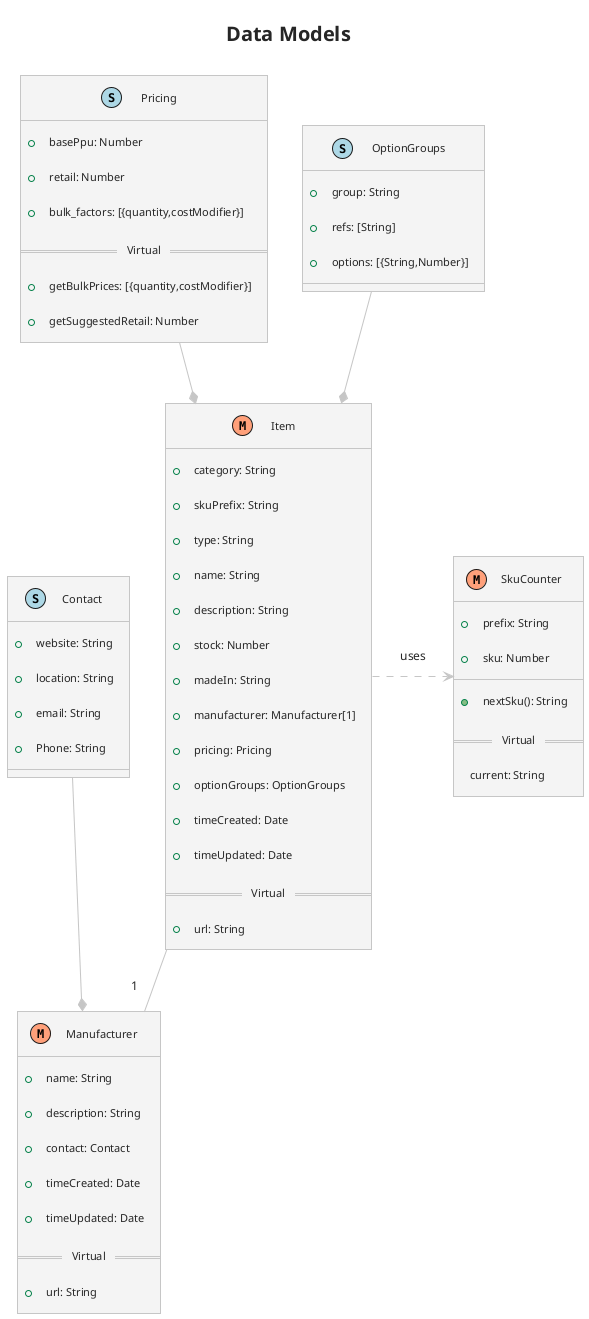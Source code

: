 @startuml

!theme carbon-gray

!define model << (M,LightSalmon) >>
!define schema << (S,LightBlue) >>


title Data Models

class Pricing schema {
  + basePpu: Number
  + retail: Number
  + bulk_factors: [{quantity,costModifier}]
  == Virtual ==
  + getBulkPrices: [{quantity,costModifier}]
  + getSuggestedRetail: Number
}
class OptionGroups schema {
  + group: String
  + refs: [String]
  + options: [{String,Number}]
}
class Item model {
  + category: String
  + skuPrefix: String
  + type: String
  + name: String
  + description: String
  + stock: Number
  + madeIn: String
  + manufacturer: Manufacturer[1]
  + pricing: Pricing
  + optionGroups: OptionGroups
  + timeCreated: Date
  + timeUpdated: Date
  == Virtual ==
  + url: String
}


class Contact schema {
  + website: String
  + location: String
  + email: String
  + Phone: String
}
class Manufacturer model {
  + name: String
  + description: String
  + contact: Contact
  + timeCreated: Date
  + timeUpdated: Date
  == Virtual ==
  + url: String
}
class SkuCounter model {
  + prefix: String
  + sku: Number
  --
  + nextSku(): String
  == Virtual ==
  current: String
}
Contact --* Manufacturer
Item  -- "1" Manufacturer
Pricing --* Item
OptionGroups --* Item
Item .> SkuCounter : uses

@enduml